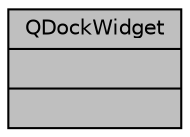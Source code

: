 digraph "QDockWidget"
{
 // LATEX_PDF_SIZE
  edge [fontname="Helvetica",fontsize="10",labelfontname="Helvetica",labelfontsize="10"];
  node [fontname="Helvetica",fontsize="10",shape=record];
  Node1 [label="{QDockWidget\n||}",height=0.2,width=0.4,color="black", fillcolor="grey75", style="filled", fontcolor="black",tooltip=" "];
}
